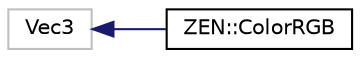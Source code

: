 digraph "Graphical Class Hierarchy"
{
 // LATEX_PDF_SIZE
  edge [fontname="Helvetica",fontsize="10",labelfontname="Helvetica",labelfontsize="10"];
  node [fontname="Helvetica",fontsize="10",shape=record];
  rankdir="LR";
  Node92 [label="Vec3",height=0.2,width=0.4,color="grey75", fillcolor="white", style="filled",tooltip=" "];
  Node92 -> Node0 [dir="back",color="midnightblue",fontsize="10",style="solid",fontname="Helvetica"];
  Node0 [label="ZEN::ColorRGB",height=0.2,width=0.4,color="black", fillcolor="white", style="filled",URL="$classZEN_1_1ColorRGB.html",tooltip=" "];
}
